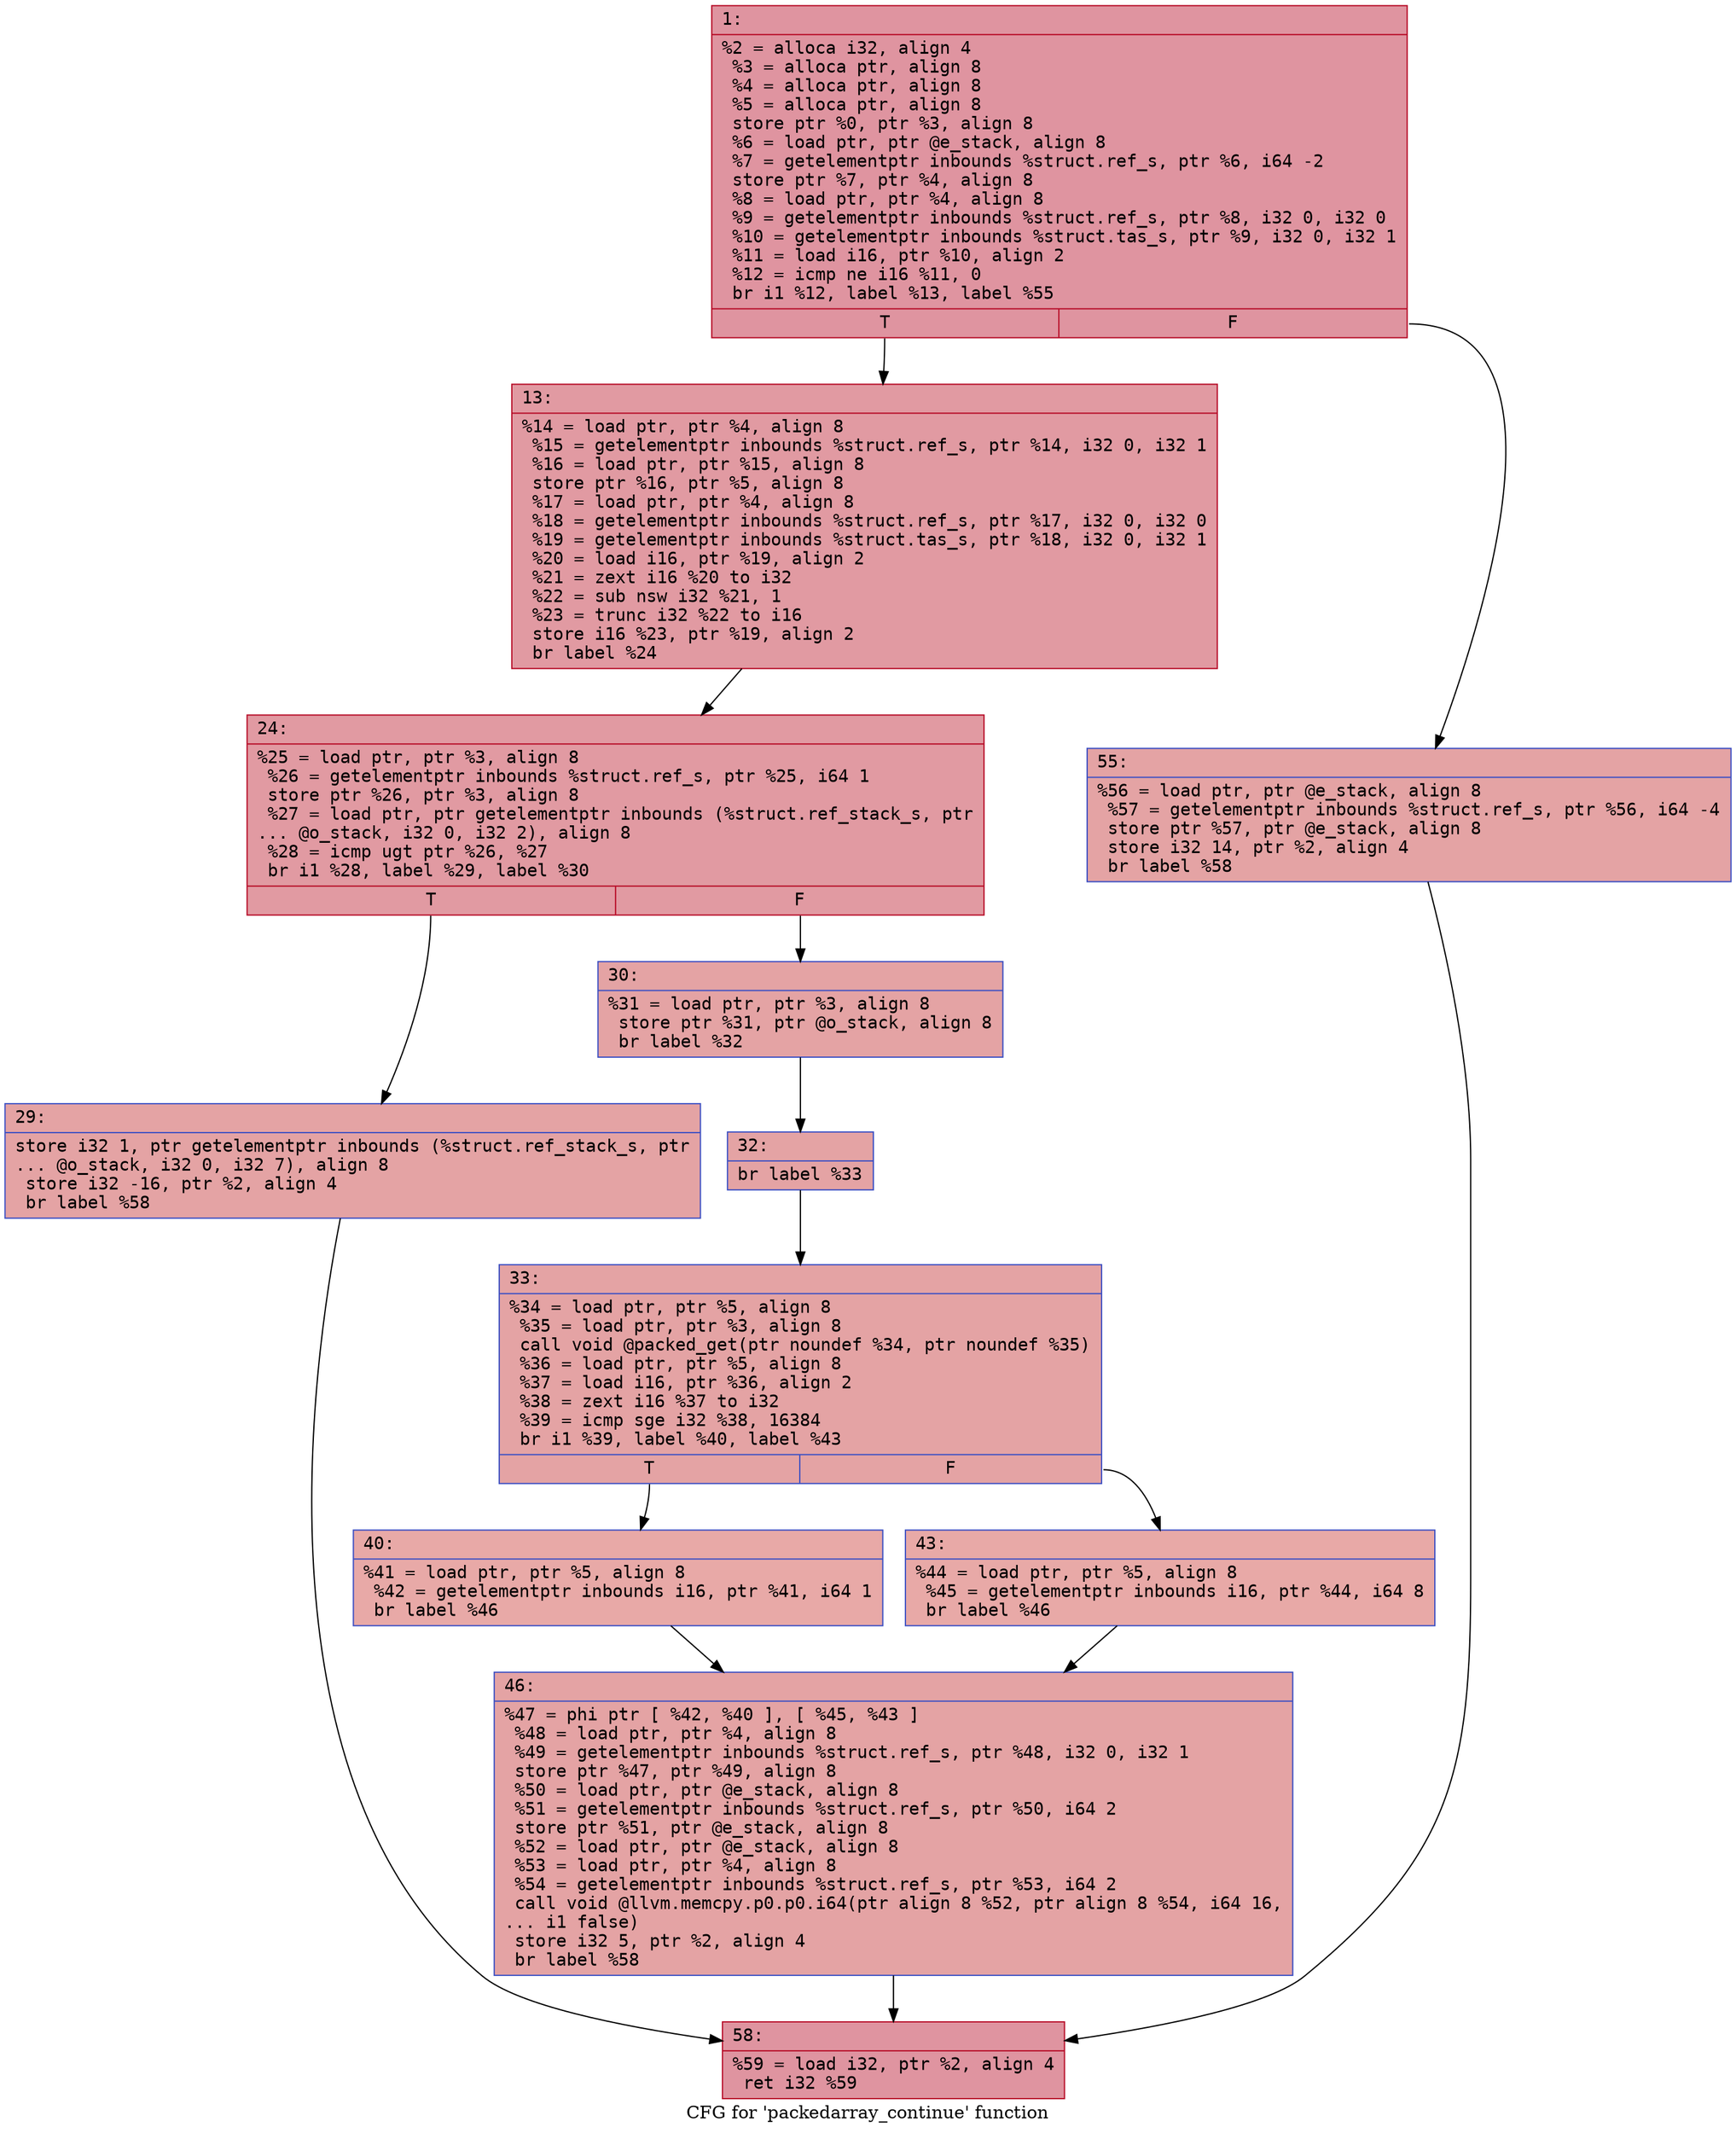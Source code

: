 digraph "CFG for 'packedarray_continue' function" {
	label="CFG for 'packedarray_continue' function";

	Node0x6000037f0cd0 [shape=record,color="#b70d28ff", style=filled, fillcolor="#b70d2870" fontname="Courier",label="{1:\l|  %2 = alloca i32, align 4\l  %3 = alloca ptr, align 8\l  %4 = alloca ptr, align 8\l  %5 = alloca ptr, align 8\l  store ptr %0, ptr %3, align 8\l  %6 = load ptr, ptr @e_stack, align 8\l  %7 = getelementptr inbounds %struct.ref_s, ptr %6, i64 -2\l  store ptr %7, ptr %4, align 8\l  %8 = load ptr, ptr %4, align 8\l  %9 = getelementptr inbounds %struct.ref_s, ptr %8, i32 0, i32 0\l  %10 = getelementptr inbounds %struct.tas_s, ptr %9, i32 0, i32 1\l  %11 = load i16, ptr %10, align 2\l  %12 = icmp ne i16 %11, 0\l  br i1 %12, label %13, label %55\l|{<s0>T|<s1>F}}"];
	Node0x6000037f0cd0:s0 -> Node0x6000037f12c0[tooltip="1 -> 13\nProbability 62.50%" ];
	Node0x6000037f0cd0:s1 -> Node0x6000037f1590[tooltip="1 -> 55\nProbability 37.50%" ];
	Node0x6000037f12c0 [shape=record,color="#b70d28ff", style=filled, fillcolor="#bb1b2c70" fontname="Courier",label="{13:\l|  %14 = load ptr, ptr %4, align 8\l  %15 = getelementptr inbounds %struct.ref_s, ptr %14, i32 0, i32 1\l  %16 = load ptr, ptr %15, align 8\l  store ptr %16, ptr %5, align 8\l  %17 = load ptr, ptr %4, align 8\l  %18 = getelementptr inbounds %struct.ref_s, ptr %17, i32 0, i32 0\l  %19 = getelementptr inbounds %struct.tas_s, ptr %18, i32 0, i32 1\l  %20 = load i16, ptr %19, align 2\l  %21 = zext i16 %20 to i32\l  %22 = sub nsw i32 %21, 1\l  %23 = trunc i32 %22 to i16\l  store i16 %23, ptr %19, align 2\l  br label %24\l}"];
	Node0x6000037f12c0 -> Node0x6000037f1310[tooltip="13 -> 24\nProbability 100.00%" ];
	Node0x6000037f1310 [shape=record,color="#b70d28ff", style=filled, fillcolor="#bb1b2c70" fontname="Courier",label="{24:\l|  %25 = load ptr, ptr %3, align 8\l  %26 = getelementptr inbounds %struct.ref_s, ptr %25, i64 1\l  store ptr %26, ptr %3, align 8\l  %27 = load ptr, ptr getelementptr inbounds (%struct.ref_stack_s, ptr\l... @o_stack, i32 0, i32 2), align 8\l  %28 = icmp ugt ptr %26, %27\l  br i1 %28, label %29, label %30\l|{<s0>T|<s1>F}}"];
	Node0x6000037f1310:s0 -> Node0x6000037f1360[tooltip="24 -> 29\nProbability 50.00%" ];
	Node0x6000037f1310:s1 -> Node0x6000037f13b0[tooltip="24 -> 30\nProbability 50.00%" ];
	Node0x6000037f1360 [shape=record,color="#3d50c3ff", style=filled, fillcolor="#c32e3170" fontname="Courier",label="{29:\l|  store i32 1, ptr getelementptr inbounds (%struct.ref_stack_s, ptr\l... @o_stack, i32 0, i32 7), align 8\l  store i32 -16, ptr %2, align 4\l  br label %58\l}"];
	Node0x6000037f1360 -> Node0x6000037f15e0[tooltip="29 -> 58\nProbability 100.00%" ];
	Node0x6000037f13b0 [shape=record,color="#3d50c3ff", style=filled, fillcolor="#c32e3170" fontname="Courier",label="{30:\l|  %31 = load ptr, ptr %3, align 8\l  store ptr %31, ptr @o_stack, align 8\l  br label %32\l}"];
	Node0x6000037f13b0 -> Node0x6000037f1400[tooltip="30 -> 32\nProbability 100.00%" ];
	Node0x6000037f1400 [shape=record,color="#3d50c3ff", style=filled, fillcolor="#c32e3170" fontname="Courier",label="{32:\l|  br label %33\l}"];
	Node0x6000037f1400 -> Node0x6000037f1450[tooltip="32 -> 33\nProbability 100.00%" ];
	Node0x6000037f1450 [shape=record,color="#3d50c3ff", style=filled, fillcolor="#c32e3170" fontname="Courier",label="{33:\l|  %34 = load ptr, ptr %5, align 8\l  %35 = load ptr, ptr %3, align 8\l  call void @packed_get(ptr noundef %34, ptr noundef %35)\l  %36 = load ptr, ptr %5, align 8\l  %37 = load i16, ptr %36, align 2\l  %38 = zext i16 %37 to i32\l  %39 = icmp sge i32 %38, 16384\l  br i1 %39, label %40, label %43\l|{<s0>T|<s1>F}}"];
	Node0x6000037f1450:s0 -> Node0x6000037f14a0[tooltip="33 -> 40\nProbability 50.00%" ];
	Node0x6000037f1450:s1 -> Node0x6000037f14f0[tooltip="33 -> 43\nProbability 50.00%" ];
	Node0x6000037f14a0 [shape=record,color="#3d50c3ff", style=filled, fillcolor="#ca3b3770" fontname="Courier",label="{40:\l|  %41 = load ptr, ptr %5, align 8\l  %42 = getelementptr inbounds i16, ptr %41, i64 1\l  br label %46\l}"];
	Node0x6000037f14a0 -> Node0x6000037f1540[tooltip="40 -> 46\nProbability 100.00%" ];
	Node0x6000037f14f0 [shape=record,color="#3d50c3ff", style=filled, fillcolor="#ca3b3770" fontname="Courier",label="{43:\l|  %44 = load ptr, ptr %5, align 8\l  %45 = getelementptr inbounds i16, ptr %44, i64 8\l  br label %46\l}"];
	Node0x6000037f14f0 -> Node0x6000037f1540[tooltip="43 -> 46\nProbability 100.00%" ];
	Node0x6000037f1540 [shape=record,color="#3d50c3ff", style=filled, fillcolor="#c32e3170" fontname="Courier",label="{46:\l|  %47 = phi ptr [ %42, %40 ], [ %45, %43 ]\l  %48 = load ptr, ptr %4, align 8\l  %49 = getelementptr inbounds %struct.ref_s, ptr %48, i32 0, i32 1\l  store ptr %47, ptr %49, align 8\l  %50 = load ptr, ptr @e_stack, align 8\l  %51 = getelementptr inbounds %struct.ref_s, ptr %50, i64 2\l  store ptr %51, ptr @e_stack, align 8\l  %52 = load ptr, ptr @e_stack, align 8\l  %53 = load ptr, ptr %4, align 8\l  %54 = getelementptr inbounds %struct.ref_s, ptr %53, i64 2\l  call void @llvm.memcpy.p0.p0.i64(ptr align 8 %52, ptr align 8 %54, i64 16,\l... i1 false)\l  store i32 5, ptr %2, align 4\l  br label %58\l}"];
	Node0x6000037f1540 -> Node0x6000037f15e0[tooltip="46 -> 58\nProbability 100.00%" ];
	Node0x6000037f1590 [shape=record,color="#3d50c3ff", style=filled, fillcolor="#c32e3170" fontname="Courier",label="{55:\l|  %56 = load ptr, ptr @e_stack, align 8\l  %57 = getelementptr inbounds %struct.ref_s, ptr %56, i64 -4\l  store ptr %57, ptr @e_stack, align 8\l  store i32 14, ptr %2, align 4\l  br label %58\l}"];
	Node0x6000037f1590 -> Node0x6000037f15e0[tooltip="55 -> 58\nProbability 100.00%" ];
	Node0x6000037f15e0 [shape=record,color="#b70d28ff", style=filled, fillcolor="#b70d2870" fontname="Courier",label="{58:\l|  %59 = load i32, ptr %2, align 4\l  ret i32 %59\l}"];
}
